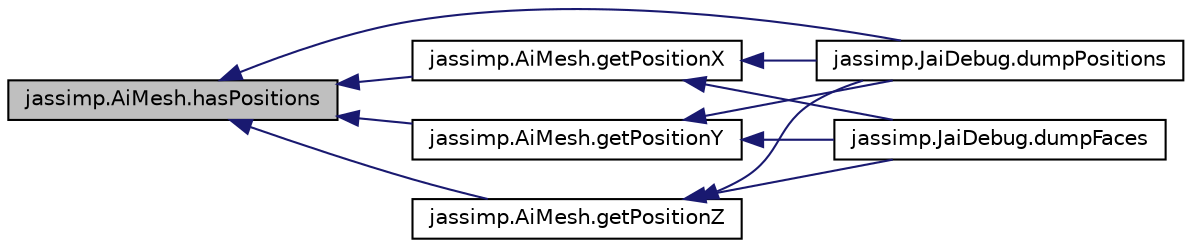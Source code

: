 digraph "jassimp.AiMesh.hasPositions"
{
  edge [fontname="Helvetica",fontsize="10",labelfontname="Helvetica",labelfontsize="10"];
  node [fontname="Helvetica",fontsize="10",shape=record];
  rankdir="LR";
  Node1 [label="jassimp.AiMesh.hasPositions",height=0.2,width=0.4,color="black", fillcolor="grey75", style="filled", fontcolor="black"];
  Node1 -> Node2 [dir="back",color="midnightblue",fontsize="10",style="solid",fontname="Helvetica"];
  Node2 [label="jassimp.AiMesh.getPositionX",height=0.2,width=0.4,color="black", fillcolor="white", style="filled",URL="$classjassimp_1_1_ai_mesh.html#a78be92f6812e8988472254a792a2343e"];
  Node2 -> Node3 [dir="back",color="midnightblue",fontsize="10",style="solid",fontname="Helvetica"];
  Node3 [label="jassimp.JaiDebug.dumpPositions",height=0.2,width=0.4,color="black", fillcolor="white", style="filled",URL="$classjassimp_1_1_jai_debug.html#acd07a12e63cc6ee32c41a9d57f610f47"];
  Node2 -> Node4 [dir="back",color="midnightblue",fontsize="10",style="solid",fontname="Helvetica"];
  Node4 [label="jassimp.JaiDebug.dumpFaces",height=0.2,width=0.4,color="black", fillcolor="white", style="filled",URL="$classjassimp_1_1_jai_debug.html#abeab51b27d7cc0469c3dbe513d1ba012"];
  Node1 -> Node5 [dir="back",color="midnightblue",fontsize="10",style="solid",fontname="Helvetica"];
  Node5 [label="jassimp.AiMesh.getPositionY",height=0.2,width=0.4,color="black", fillcolor="white", style="filled",URL="$classjassimp_1_1_ai_mesh.html#a6858d7a63959e5ac878f95ab0c1acfbd"];
  Node5 -> Node3 [dir="back",color="midnightblue",fontsize="10",style="solid",fontname="Helvetica"];
  Node5 -> Node4 [dir="back",color="midnightblue",fontsize="10",style="solid",fontname="Helvetica"];
  Node1 -> Node6 [dir="back",color="midnightblue",fontsize="10",style="solid",fontname="Helvetica"];
  Node6 [label="jassimp.AiMesh.getPositionZ",height=0.2,width=0.4,color="black", fillcolor="white", style="filled",URL="$classjassimp_1_1_ai_mesh.html#a2fa1765ee16e16836f0b05afb6279d4d"];
  Node6 -> Node3 [dir="back",color="midnightblue",fontsize="10",style="solid",fontname="Helvetica"];
  Node6 -> Node4 [dir="back",color="midnightblue",fontsize="10",style="solid",fontname="Helvetica"];
  Node1 -> Node3 [dir="back",color="midnightblue",fontsize="10",style="solid",fontname="Helvetica"];
}
